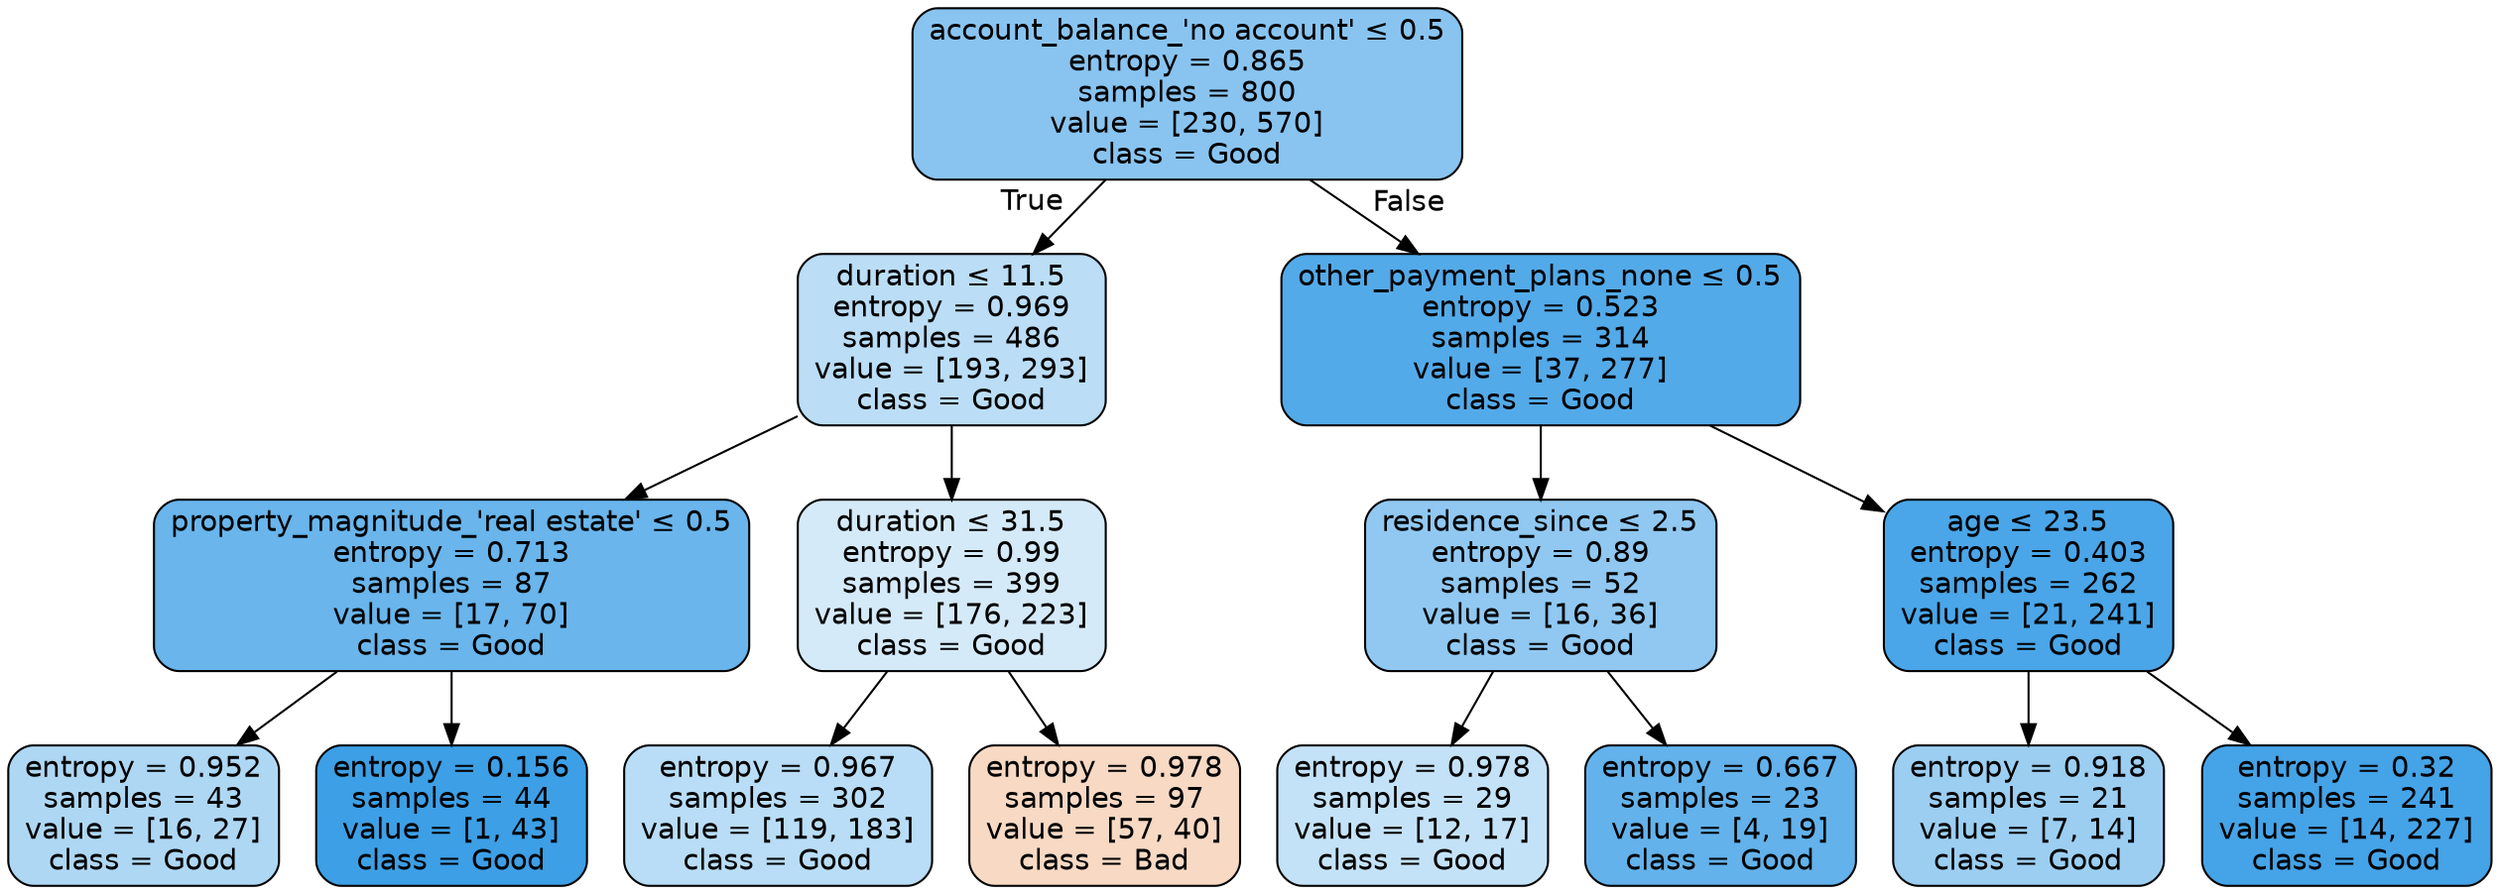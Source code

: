 digraph Tree {
node [shape=box, style="filled, rounded", color="black", fontname=helvetica] ;
edge [fontname=helvetica] ;
0 [label=<account_balance_'no account' &le; 0.5<br/>entropy = 0.865<br/>samples = 800<br/>value = [230, 570]<br/>class = Good>, fillcolor="#399de598"] ;
1 [label=<duration &le; 11.5<br/>entropy = 0.969<br/>samples = 486<br/>value = [193, 293]<br/>class = Good>, fillcolor="#399de557"] ;
0 -> 1 [labeldistance=2.5, labelangle=45, headlabel="True"] ;
2 [label=<property_magnitude_'real estate' &le; 0.5<br/>entropy = 0.713<br/>samples = 87<br/>value = [17, 70]<br/>class = Good>, fillcolor="#399de5c1"] ;
1 -> 2 ;
3 [label=<entropy = 0.952<br/>samples = 43<br/>value = [16, 27]<br/>class = Good>, fillcolor="#399de568"] ;
2 -> 3 ;
4 [label=<entropy = 0.156<br/>samples = 44<br/>value = [1, 43]<br/>class = Good>, fillcolor="#399de5f9"] ;
2 -> 4 ;
5 [label=<duration &le; 31.5<br/>entropy = 0.99<br/>samples = 399<br/>value = [176, 223]<br/>class = Good>, fillcolor="#399de536"] ;
1 -> 5 ;
6 [label=<entropy = 0.967<br/>samples = 302<br/>value = [119, 183]<br/>class = Good>, fillcolor="#399de559"] ;
5 -> 6 ;
7 [label=<entropy = 0.978<br/>samples = 97<br/>value = [57, 40]<br/>class = Bad>, fillcolor="#e581394c"] ;
5 -> 7 ;
8 [label=<other_payment_plans_none &le; 0.5<br/>entropy = 0.523<br/>samples = 314<br/>value = [37, 277]<br/>class = Good>, fillcolor="#399de5dd"] ;
0 -> 8 [labeldistance=2.5, labelangle=-45, headlabel="False"] ;
9 [label=<residence_since &le; 2.5<br/>entropy = 0.89<br/>samples = 52<br/>value = [16, 36]<br/>class = Good>, fillcolor="#399de58e"] ;
8 -> 9 ;
10 [label=<entropy = 0.978<br/>samples = 29<br/>value = [12, 17]<br/>class = Good>, fillcolor="#399de54b"] ;
9 -> 10 ;
11 [label=<entropy = 0.667<br/>samples = 23<br/>value = [4, 19]<br/>class = Good>, fillcolor="#399de5c9"] ;
9 -> 11 ;
12 [label=<age &le; 23.5<br/>entropy = 0.403<br/>samples = 262<br/>value = [21, 241]<br/>class = Good>, fillcolor="#399de5e9"] ;
8 -> 12 ;
13 [label=<entropy = 0.918<br/>samples = 21<br/>value = [7, 14]<br/>class = Good>, fillcolor="#399de57f"] ;
12 -> 13 ;
14 [label=<entropy = 0.32<br/>samples = 241<br/>value = [14, 227]<br/>class = Good>, fillcolor="#399de5ef"] ;
12 -> 14 ;
}